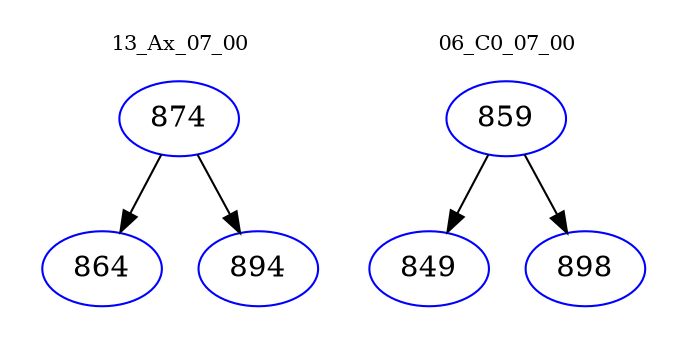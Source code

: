 digraph{
subgraph cluster_0 {
color = white
label = "13_Ax_07_00";
fontsize=10;
T0_874 [label="874", color="blue"]
T0_874 -> T0_864 [color="black"]
T0_864 [label="864", color="blue"]
T0_874 -> T0_894 [color="black"]
T0_894 [label="894", color="blue"]
}
subgraph cluster_1 {
color = white
label = "06_C0_07_00";
fontsize=10;
T1_859 [label="859", color="blue"]
T1_859 -> T1_849 [color="black"]
T1_849 [label="849", color="blue"]
T1_859 -> T1_898 [color="black"]
T1_898 [label="898", color="blue"]
}
}
